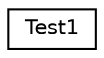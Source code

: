 digraph "Graphe hiérarchique des classes"
{
  edge [fontname="Helvetica",fontsize="10",labelfontname="Helvetica",labelfontsize="10"];
  node [fontname="Helvetica",fontsize="10",shape=record];
  rankdir="LR";
  Node0 [label="Test1",height=0.2,width=0.4,color="black", fillcolor="white", style="filled",URL="$classTest1.html"];
}
